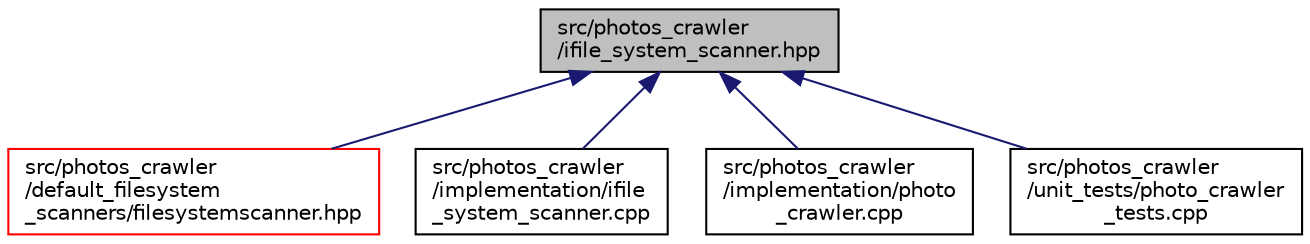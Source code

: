 digraph "src/photos_crawler/ifile_system_scanner.hpp"
{
 // LATEX_PDF_SIZE
  edge [fontname="Helvetica",fontsize="10",labelfontname="Helvetica",labelfontsize="10"];
  node [fontname="Helvetica",fontsize="10",shape=record];
  Node1 [label="src/photos_crawler\l/ifile_system_scanner.hpp",height=0.2,width=0.4,color="black", fillcolor="grey75", style="filled", fontcolor="black",tooltip=" "];
  Node1 -> Node2 [dir="back",color="midnightblue",fontsize="10",style="solid",fontname="Helvetica"];
  Node2 [label="src/photos_crawler\l/default_filesystem\l_scanners/filesystemscanner.hpp",height=0.2,width=0.4,color="red", fillcolor="white", style="filled",URL="$filesystemscanner_8hpp.html",tooltip=" "];
  Node1 -> Node5 [dir="back",color="midnightblue",fontsize="10",style="solid",fontname="Helvetica"];
  Node5 [label="src/photos_crawler\l/implementation/ifile\l_system_scanner.cpp",height=0.2,width=0.4,color="black", fillcolor="white", style="filled",URL="$ifile__system__scanner_8cpp.html",tooltip=" "];
  Node1 -> Node6 [dir="back",color="midnightblue",fontsize="10",style="solid",fontname="Helvetica"];
  Node6 [label="src/photos_crawler\l/implementation/photo\l_crawler.cpp",height=0.2,width=0.4,color="black", fillcolor="white", style="filled",URL="$photo__crawler_8cpp.html",tooltip=" "];
  Node1 -> Node7 [dir="back",color="midnightblue",fontsize="10",style="solid",fontname="Helvetica"];
  Node7 [label="src/photos_crawler\l/unit_tests/photo_crawler\l_tests.cpp",height=0.2,width=0.4,color="black", fillcolor="white", style="filled",URL="$photo__crawler__tests_8cpp.html",tooltip=" "];
}
